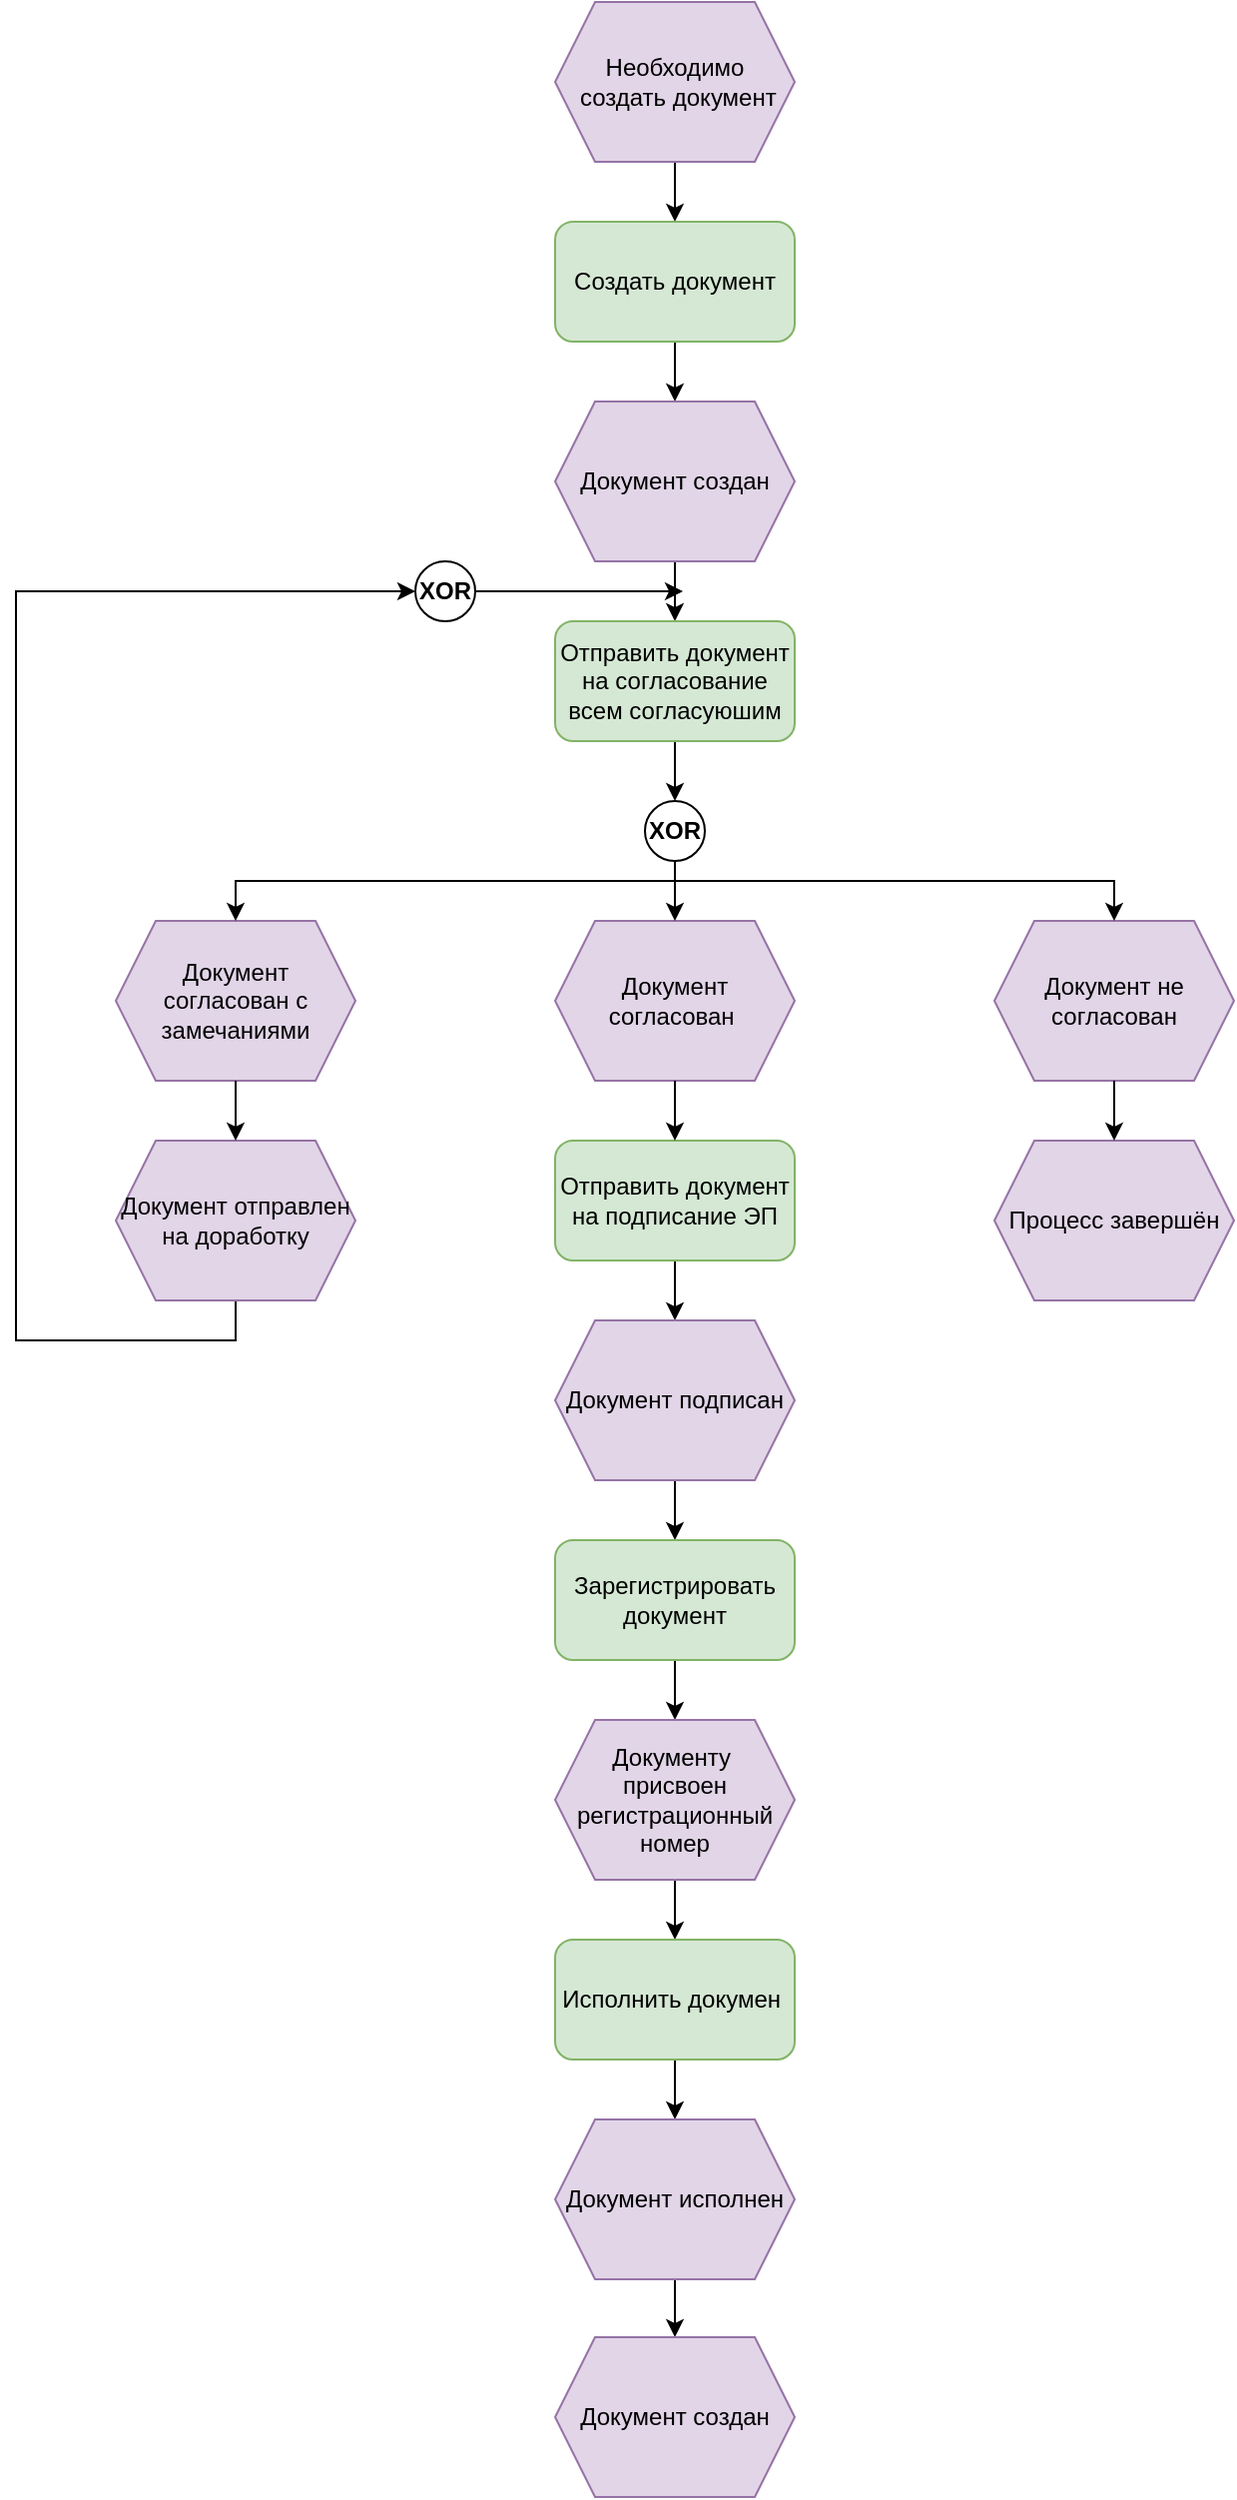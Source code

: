 <mxfile version="26.0.14">
  <diagram id="C5RBs43oDa-KdzZeNtuy" name="Page-1">
    <mxGraphModel dx="1386" dy="791" grid="1" gridSize="10" guides="1" tooltips="1" connect="1" arrows="1" fold="1" page="1" pageScale="1" pageWidth="827" pageHeight="1169" math="0" shadow="0">
      <root>
        <mxCell id="WIyWlLk6GJQsqaUBKTNV-0" />
        <mxCell id="WIyWlLk6GJQsqaUBKTNV-1" parent="WIyWlLk6GJQsqaUBKTNV-0" />
        <mxCell id="LCgjZQVBT40vYj7PDzRd-12" style="edgeStyle=orthogonalEdgeStyle;rounded=0;orthogonalLoop=1;jettySize=auto;html=1;exitX=0.5;exitY=1;exitDx=0;exitDy=0;entryX=0.5;entryY=0;entryDx=0;entryDy=0;" parent="WIyWlLk6GJQsqaUBKTNV-1" source="LCgjZQVBT40vYj7PDzRd-0" target="LCgjZQVBT40vYj7PDzRd-1" edge="1">
          <mxGeometry relative="1" as="geometry" />
        </mxCell>
        <mxCell id="LCgjZQVBT40vYj7PDzRd-0" value="Необходимо&lt;div&gt;&amp;nbsp;создать документ&lt;/div&gt;" style="shape=hexagon;perimeter=hexagonPerimeter2;whiteSpace=wrap;html=1;fixedSize=1;fillColor=#e1d5e7;strokeColor=#9673a6;" parent="WIyWlLk6GJQsqaUBKTNV-1" vertex="1">
          <mxGeometry x="340" width="120" height="80" as="geometry" />
        </mxCell>
        <mxCell id="LCgjZQVBT40vYj7PDzRd-13" style="edgeStyle=orthogonalEdgeStyle;rounded=0;orthogonalLoop=1;jettySize=auto;html=1;exitX=0.5;exitY=1;exitDx=0;exitDy=0;entryX=0.5;entryY=0;entryDx=0;entryDy=0;" parent="WIyWlLk6GJQsqaUBKTNV-1" source="LCgjZQVBT40vYj7PDzRd-1" target="LCgjZQVBT40vYj7PDzRd-2" edge="1">
          <mxGeometry relative="1" as="geometry" />
        </mxCell>
        <mxCell id="LCgjZQVBT40vYj7PDzRd-1" value="Создать документ" style="rounded=1;whiteSpace=wrap;html=1;fillColor=#d5e8d4;strokeColor=#82b366;" parent="WIyWlLk6GJQsqaUBKTNV-1" vertex="1">
          <mxGeometry x="340" y="110" width="120" height="60" as="geometry" />
        </mxCell>
        <mxCell id="LCgjZQVBT40vYj7PDzRd-14" style="edgeStyle=orthogonalEdgeStyle;rounded=0;orthogonalLoop=1;jettySize=auto;html=1;exitX=0.5;exitY=1;exitDx=0;exitDy=0;entryX=0.5;entryY=0;entryDx=0;entryDy=0;" parent="WIyWlLk6GJQsqaUBKTNV-1" source="LCgjZQVBT40vYj7PDzRd-2" target="LCgjZQVBT40vYj7PDzRd-3" edge="1">
          <mxGeometry relative="1" as="geometry" />
        </mxCell>
        <mxCell id="LCgjZQVBT40vYj7PDzRd-2" value="Документ создан" style="shape=hexagon;perimeter=hexagonPerimeter2;whiteSpace=wrap;html=1;fixedSize=1;fillColor=#e1d5e7;strokeColor=#9673a6;" parent="WIyWlLk6GJQsqaUBKTNV-1" vertex="1">
          <mxGeometry x="340" y="200" width="120" height="80" as="geometry" />
        </mxCell>
        <mxCell id="LCgjZQVBT40vYj7PDzRd-15" style="edgeStyle=orthogonalEdgeStyle;rounded=0;orthogonalLoop=1;jettySize=auto;html=1;exitX=0.5;exitY=1;exitDx=0;exitDy=0;entryX=0.5;entryY=0;entryDx=0;entryDy=0;" parent="WIyWlLk6GJQsqaUBKTNV-1" source="LCgjZQVBT40vYj7PDzRd-3" target="LCgjZQVBT40vYj7PDzRd-11" edge="1">
          <mxGeometry relative="1" as="geometry" />
        </mxCell>
        <mxCell id="LCgjZQVBT40vYj7PDzRd-3" value="Отправить документ на согласование всем согласуюшим" style="rounded=1;whiteSpace=wrap;html=1;fillColor=#d5e8d4;strokeColor=#82b366;" parent="WIyWlLk6GJQsqaUBKTNV-1" vertex="1">
          <mxGeometry x="340" y="310" width="120" height="60" as="geometry" />
        </mxCell>
        <mxCell id="LCgjZQVBT40vYj7PDzRd-7" value="" style="group" parent="WIyWlLk6GJQsqaUBKTNV-1" vertex="1" connectable="0">
          <mxGeometry x="120" y="460" width="560" height="80" as="geometry" />
        </mxCell>
        <mxCell id="LCgjZQVBT40vYj7PDzRd-4" value="Документ не согласован" style="shape=hexagon;perimeter=hexagonPerimeter2;whiteSpace=wrap;html=1;fixedSize=1;fillColor=#e1d5e7;strokeColor=#9673a6;" parent="LCgjZQVBT40vYj7PDzRd-7" vertex="1">
          <mxGeometry x="440" width="120" height="80" as="geometry" />
        </mxCell>
        <mxCell id="LCgjZQVBT40vYj7PDzRd-5" value="Документ согласован&amp;nbsp;" style="shape=hexagon;perimeter=hexagonPerimeter2;whiteSpace=wrap;html=1;fixedSize=1;fillColor=#e1d5e7;strokeColor=#9673a6;" parent="LCgjZQVBT40vYj7PDzRd-7" vertex="1">
          <mxGeometry x="220" width="120" height="80" as="geometry" />
        </mxCell>
        <mxCell id="LCgjZQVBT40vYj7PDzRd-6" value="Документ согласован с замечаниями" style="shape=hexagon;perimeter=hexagonPerimeter2;whiteSpace=wrap;html=1;fixedSize=1;fillColor=#e1d5e7;strokeColor=#9673a6;" parent="LCgjZQVBT40vYj7PDzRd-7" vertex="1">
          <mxGeometry width="120" height="80" as="geometry" />
        </mxCell>
        <mxCell id="LCgjZQVBT40vYj7PDzRd-16" style="edgeStyle=orthogonalEdgeStyle;rounded=0;orthogonalLoop=1;jettySize=auto;html=1;exitX=0.5;exitY=1;exitDx=0;exitDy=0;entryX=0.5;entryY=0;entryDx=0;entryDy=0;" parent="WIyWlLk6GJQsqaUBKTNV-1" source="LCgjZQVBT40vYj7PDzRd-11" target="LCgjZQVBT40vYj7PDzRd-5" edge="1">
          <mxGeometry relative="1" as="geometry" />
        </mxCell>
        <mxCell id="LCgjZQVBT40vYj7PDzRd-17" style="edgeStyle=orthogonalEdgeStyle;rounded=0;orthogonalLoop=1;jettySize=auto;html=1;exitX=0.5;exitY=1;exitDx=0;exitDy=0;entryX=0.5;entryY=0;entryDx=0;entryDy=0;" parent="WIyWlLk6GJQsqaUBKTNV-1" source="LCgjZQVBT40vYj7PDzRd-11" target="LCgjZQVBT40vYj7PDzRd-6" edge="1">
          <mxGeometry relative="1" as="geometry">
            <Array as="points">
              <mxPoint x="400" y="440" />
              <mxPoint x="180" y="440" />
            </Array>
          </mxGeometry>
        </mxCell>
        <mxCell id="LCgjZQVBT40vYj7PDzRd-18" style="edgeStyle=orthogonalEdgeStyle;rounded=0;orthogonalLoop=1;jettySize=auto;html=1;exitX=0.5;exitY=1;exitDx=0;exitDy=0;entryX=0.5;entryY=0;entryDx=0;entryDy=0;" parent="WIyWlLk6GJQsqaUBKTNV-1" source="LCgjZQVBT40vYj7PDzRd-11" target="LCgjZQVBT40vYj7PDzRd-4" edge="1">
          <mxGeometry relative="1" as="geometry">
            <Array as="points">
              <mxPoint x="400" y="440" />
              <mxPoint x="620" y="440" />
            </Array>
          </mxGeometry>
        </mxCell>
        <mxCell id="LCgjZQVBT40vYj7PDzRd-11" value="&lt;b&gt;XOR&lt;/b&gt;" style="ellipse;whiteSpace=wrap;html=1;aspect=fixed;" parent="WIyWlLk6GJQsqaUBKTNV-1" vertex="1">
          <mxGeometry x="385" y="400" width="30" height="30" as="geometry" />
        </mxCell>
        <mxCell id="LCgjZQVBT40vYj7PDzRd-20" value="Процесс завершён" style="shape=hexagon;perimeter=hexagonPerimeter2;whiteSpace=wrap;html=1;fixedSize=1;fillColor=#e1d5e7;strokeColor=#9673a6;" parent="WIyWlLk6GJQsqaUBKTNV-1" vertex="1">
          <mxGeometry x="560" y="570" width="120" height="80" as="geometry" />
        </mxCell>
        <mxCell id="LCgjZQVBT40vYj7PDzRd-22" style="edgeStyle=orthogonalEdgeStyle;rounded=0;orthogonalLoop=1;jettySize=auto;html=1;exitX=0.5;exitY=1;exitDx=0;exitDy=0;entryX=0.5;entryY=0;entryDx=0;entryDy=0;" parent="WIyWlLk6GJQsqaUBKTNV-1" source="LCgjZQVBT40vYj7PDzRd-4" target="LCgjZQVBT40vYj7PDzRd-20" edge="1">
          <mxGeometry relative="1" as="geometry" />
        </mxCell>
        <mxCell id="LCgjZQVBT40vYj7PDzRd-25" style="edgeStyle=orthogonalEdgeStyle;rounded=0;orthogonalLoop=1;jettySize=auto;html=1;exitX=0.5;exitY=1;exitDx=0;exitDy=0;entryX=0;entryY=0.5;entryDx=0;entryDy=0;" parent="WIyWlLk6GJQsqaUBKTNV-1" source="LCgjZQVBT40vYj7PDzRd-23" target="Rapd7C6TZyHCwGtN3_UE-2" edge="1">
          <mxGeometry relative="1" as="geometry">
            <Array as="points">
              <mxPoint x="180" y="670" />
              <mxPoint x="70" y="670" />
              <mxPoint x="70" y="295" />
            </Array>
            <mxPoint x="170" y="260" as="targetPoint" />
          </mxGeometry>
        </mxCell>
        <mxCell id="LCgjZQVBT40vYj7PDzRd-23" value="Документ отправлен на доработку" style="shape=hexagon;perimeter=hexagonPerimeter2;whiteSpace=wrap;html=1;fixedSize=1;fillColor=#e1d5e7;strokeColor=#9673a6;" parent="WIyWlLk6GJQsqaUBKTNV-1" vertex="1">
          <mxGeometry x="120" y="570" width="120" height="80" as="geometry" />
        </mxCell>
        <mxCell id="LCgjZQVBT40vYj7PDzRd-24" style="edgeStyle=orthogonalEdgeStyle;rounded=0;orthogonalLoop=1;jettySize=auto;html=1;exitX=0.5;exitY=1;exitDx=0;exitDy=0;entryX=0.5;entryY=0;entryDx=0;entryDy=0;" parent="WIyWlLk6GJQsqaUBKTNV-1" source="LCgjZQVBT40vYj7PDzRd-6" target="LCgjZQVBT40vYj7PDzRd-23" edge="1">
          <mxGeometry relative="1" as="geometry" />
        </mxCell>
        <mxCell id="LCgjZQVBT40vYj7PDzRd-29" style="edgeStyle=orthogonalEdgeStyle;rounded=0;orthogonalLoop=1;jettySize=auto;html=1;exitX=0.5;exitY=1;exitDx=0;exitDy=0;entryX=0.5;entryY=0;entryDx=0;entryDy=0;" parent="WIyWlLk6GJQsqaUBKTNV-1" source="LCgjZQVBT40vYj7PDzRd-26" target="LCgjZQVBT40vYj7PDzRd-28" edge="1">
          <mxGeometry relative="1" as="geometry" />
        </mxCell>
        <mxCell id="LCgjZQVBT40vYj7PDzRd-26" value="Отправить документ на подписание ЭП" style="rounded=1;whiteSpace=wrap;html=1;fillColor=#d5e8d4;strokeColor=#82b366;" parent="WIyWlLk6GJQsqaUBKTNV-1" vertex="1">
          <mxGeometry x="340" y="570" width="120" height="60" as="geometry" />
        </mxCell>
        <mxCell id="LCgjZQVBT40vYj7PDzRd-27" style="edgeStyle=orthogonalEdgeStyle;rounded=0;orthogonalLoop=1;jettySize=auto;html=1;exitX=0.5;exitY=1;exitDx=0;exitDy=0;entryX=0.5;entryY=0;entryDx=0;entryDy=0;" parent="WIyWlLk6GJQsqaUBKTNV-1" source="LCgjZQVBT40vYj7PDzRd-5" target="LCgjZQVBT40vYj7PDzRd-26" edge="1">
          <mxGeometry relative="1" as="geometry" />
        </mxCell>
        <mxCell id="LCgjZQVBT40vYj7PDzRd-31" style="edgeStyle=orthogonalEdgeStyle;rounded=0;orthogonalLoop=1;jettySize=auto;html=1;exitX=0.5;exitY=1;exitDx=0;exitDy=0;entryX=0.5;entryY=0;entryDx=0;entryDy=0;" parent="WIyWlLk6GJQsqaUBKTNV-1" source="LCgjZQVBT40vYj7PDzRd-28" target="LCgjZQVBT40vYj7PDzRd-30" edge="1">
          <mxGeometry relative="1" as="geometry" />
        </mxCell>
        <mxCell id="LCgjZQVBT40vYj7PDzRd-28" value="Документ подписан" style="shape=hexagon;perimeter=hexagonPerimeter2;whiteSpace=wrap;html=1;fixedSize=1;fillColor=#e1d5e7;strokeColor=#9673a6;" parent="WIyWlLk6GJQsqaUBKTNV-1" vertex="1">
          <mxGeometry x="340" y="660" width="120" height="80" as="geometry" />
        </mxCell>
        <mxCell id="LCgjZQVBT40vYj7PDzRd-36" style="edgeStyle=orthogonalEdgeStyle;rounded=0;orthogonalLoop=1;jettySize=auto;html=1;exitX=0.5;exitY=1;exitDx=0;exitDy=0;entryX=0.5;entryY=0;entryDx=0;entryDy=0;" parent="WIyWlLk6GJQsqaUBKTNV-1" source="LCgjZQVBT40vYj7PDzRd-30" target="LCgjZQVBT40vYj7PDzRd-32" edge="1">
          <mxGeometry relative="1" as="geometry" />
        </mxCell>
        <mxCell id="LCgjZQVBT40vYj7PDzRd-30" value="Зарегистрировать документ" style="rounded=1;whiteSpace=wrap;html=1;fillColor=#d5e8d4;strokeColor=#82b366;" parent="WIyWlLk6GJQsqaUBKTNV-1" vertex="1">
          <mxGeometry x="340" y="770" width="120" height="60" as="geometry" />
        </mxCell>
        <mxCell id="LCgjZQVBT40vYj7PDzRd-37" style="edgeStyle=orthogonalEdgeStyle;rounded=0;orthogonalLoop=1;jettySize=auto;html=1;exitX=0.5;exitY=1;exitDx=0;exitDy=0;entryX=0.5;entryY=0;entryDx=0;entryDy=0;" parent="WIyWlLk6GJQsqaUBKTNV-1" source="LCgjZQVBT40vYj7PDzRd-32" target="LCgjZQVBT40vYj7PDzRd-33" edge="1">
          <mxGeometry relative="1" as="geometry" />
        </mxCell>
        <mxCell id="LCgjZQVBT40vYj7PDzRd-32" value="Документу&amp;nbsp;&lt;div&gt;присвоен регистрационный номер&lt;/div&gt;" style="shape=hexagon;perimeter=hexagonPerimeter2;whiteSpace=wrap;html=1;fixedSize=1;fillColor=#e1d5e7;strokeColor=#9673a6;" parent="WIyWlLk6GJQsqaUBKTNV-1" vertex="1">
          <mxGeometry x="340" y="860" width="120" height="80" as="geometry" />
        </mxCell>
        <mxCell id="LCgjZQVBT40vYj7PDzRd-38" style="edgeStyle=orthogonalEdgeStyle;rounded=0;orthogonalLoop=1;jettySize=auto;html=1;exitX=0.5;exitY=1;exitDx=0;exitDy=0;entryX=0.5;entryY=0;entryDx=0;entryDy=0;" parent="WIyWlLk6GJQsqaUBKTNV-1" source="LCgjZQVBT40vYj7PDzRd-33" target="LCgjZQVBT40vYj7PDzRd-34" edge="1">
          <mxGeometry relative="1" as="geometry" />
        </mxCell>
        <mxCell id="LCgjZQVBT40vYj7PDzRd-33" value="Исполнить докумен&amp;nbsp;" style="rounded=1;whiteSpace=wrap;html=1;fillColor=#d5e8d4;strokeColor=#82b366;" parent="WIyWlLk6GJQsqaUBKTNV-1" vertex="1">
          <mxGeometry x="340" y="970" width="120" height="60" as="geometry" />
        </mxCell>
        <mxCell id="LCgjZQVBT40vYj7PDzRd-39" style="edgeStyle=orthogonalEdgeStyle;rounded=0;orthogonalLoop=1;jettySize=auto;html=1;exitX=0.5;exitY=1;exitDx=0;exitDy=0;entryX=0.5;entryY=0;entryDx=0;entryDy=0;" parent="WIyWlLk6GJQsqaUBKTNV-1" source="LCgjZQVBT40vYj7PDzRd-34" target="LCgjZQVBT40vYj7PDzRd-35" edge="1">
          <mxGeometry relative="1" as="geometry" />
        </mxCell>
        <mxCell id="LCgjZQVBT40vYj7PDzRd-34" value="Документ&lt;span style=&quot;color: rgba(0, 0, 0, 0); font-family: monospace; font-size: 0px; text-align: start; text-wrap-mode: nowrap;&quot;&gt;%3CmxGraphModel%3E%3Croot%3E%3CmxCell%20id%3D%220%22%2F%3E%3CmxCell%20id%3D%221%22%20parent%3D%220%22%2F%3E%3CmxCell%20id%3D%222%22%20value%3D%22%D0%94%D0%BE%D0%BA%D1%83%D0%BC%D0%B5%D0%BD%D1%82%D1%83%26amp%3Bnbsp%3B%26lt%3Bdiv%26gt%3B%D0%BF%D1%80%D0%B8%D1%81%D0%B2%D0%BE%D0%B5%D0%BD%20%D1%80%D0%B5%D0%B3%D0%B8%D1%81%D1%82%D1%80%D0%B0%D1%86%D0%B8%D0%BE%D0%BD%D0%BD%D1%8B%D0%B9%20%D0%BD%D0%BE%D0%BC%D0%B5%D1%80%26lt%3B%2Fdiv%26gt%3B%22%20style%3D%22shape%3Dhexagon%3Bperimeter%3DhexagonPerimeter2%3BwhiteSpace%3Dwrap%3Bhtml%3D1%3BfixedSize%3D1%3BfillColor%3D%23e1d5e7%3BstrokeColor%3D%239673a6%3B%22%20vertex%3D%221%22%20parent%3D%221%22%3E%3CmxGeometry%20x%3D%22340%22%20y%3D%22860%22%20width%3D%22120%22%20height%3D%2280%22%20as%3D%22geometry%22%2F%3E%3C%2FmxCell%3E%3C%2Froot%3E%3C%2FmxGraphModel%3E&lt;/span&gt;&amp;nbsp;исполнен" style="shape=hexagon;perimeter=hexagonPerimeter2;whiteSpace=wrap;html=1;fixedSize=1;fillColor=#e1d5e7;strokeColor=#9673a6;" parent="WIyWlLk6GJQsqaUBKTNV-1" vertex="1">
          <mxGeometry x="340" y="1060" width="120" height="80" as="geometry" />
        </mxCell>
        <mxCell id="LCgjZQVBT40vYj7PDzRd-35" value="Документ создан" style="shape=hexagon;perimeter=hexagonPerimeter2;whiteSpace=wrap;html=1;fixedSize=1;fillColor=#e1d5e7;strokeColor=#9673a6;" parent="WIyWlLk6GJQsqaUBKTNV-1" vertex="1">
          <mxGeometry x="340" y="1169" width="120" height="80" as="geometry" />
        </mxCell>
        <mxCell id="Rapd7C6TZyHCwGtN3_UE-3" style="edgeStyle=orthogonalEdgeStyle;rounded=0;orthogonalLoop=1;jettySize=auto;html=1;" parent="WIyWlLk6GJQsqaUBKTNV-1" source="Rapd7C6TZyHCwGtN3_UE-2" edge="1">
          <mxGeometry relative="1" as="geometry">
            <mxPoint x="404" y="295" as="targetPoint" />
          </mxGeometry>
        </mxCell>
        <mxCell id="Rapd7C6TZyHCwGtN3_UE-2" value="&lt;b&gt;XOR&lt;/b&gt;" style="ellipse;whiteSpace=wrap;html=1;aspect=fixed;" parent="WIyWlLk6GJQsqaUBKTNV-1" vertex="1">
          <mxGeometry x="270" y="280" width="30" height="30" as="geometry" />
        </mxCell>
      </root>
    </mxGraphModel>
  </diagram>
</mxfile>
